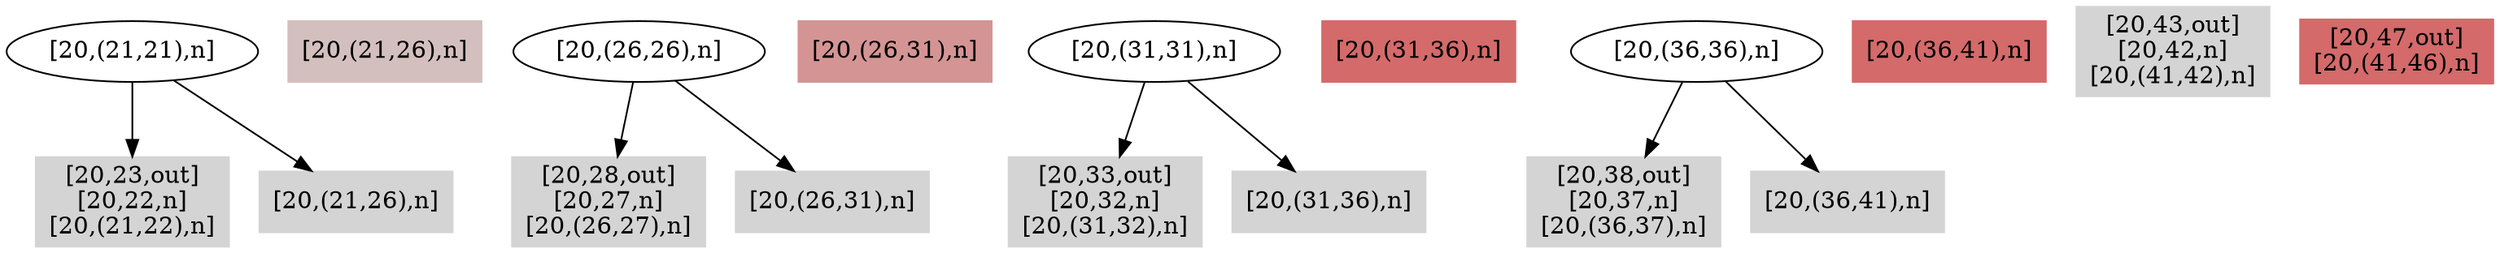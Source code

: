 digraph { 
0 [shape=box,style=filled,color=".0 .0 .83",label="[20,23,out]\n[20,22,n]\n[20,(21,22),n]"];
1 [shape=box,style=filled,color=".0 .0 .83",label="[20,(21,26),n]"];
2 [label="[20,(21,21),n]"];
3 [shape=box,style=filled,color=".0 .1 .83",label="[20,(21,26),n]"];
4 [shape=box,style=filled,color=".0 .0 .83",label="[20,28,out]\n[20,27,n]\n[20,(26,27),n]"];
5 [shape=box,style=filled,color=".0 .0 .83",label="[20,(26,31),n]"];
6 [label="[20,(26,26),n]"];
7 [shape=box,style=filled,color=".0 .3 .83",label="[20,(26,31),n]"];
8 [shape=box,style=filled,color=".0 .0 .83",label="[20,33,out]\n[20,32,n]\n[20,(31,32),n]"];
9 [shape=box,style=filled,color=".0 .0 .83",label="[20,(31,36),n]"];
10 [label="[20,(31,31),n]"];
11 [shape=box,style=filled,color=".0 .5 .83",label="[20,(31,36),n]"];
12 [shape=box,style=filled,color=".0 .0 .83",label="[20,38,out]\n[20,37,n]\n[20,(36,37),n]"];
13 [shape=box,style=filled,color=".0 .0 .83",label="[20,(36,41),n]"];
14 [label="[20,(36,36),n]"];
15 [shape=box,style=filled,color=".0 .5 .83",label="[20,(36,41),n]"];
16 [shape=box,style=filled,color=".0 .0 .83",label="[20,43,out]\n[20,42,n]\n[20,(41,42),n]"];
17 [shape=box,style=filled,color=".0 .5 .83",label="[20,47,out]\n[20,(41,46),n]"];
2 -> 0;
2 -> 1;
6 -> 4;
6 -> 5;
10 -> 8;
10 -> 9;
14 -> 12;
14 -> 13;
}

